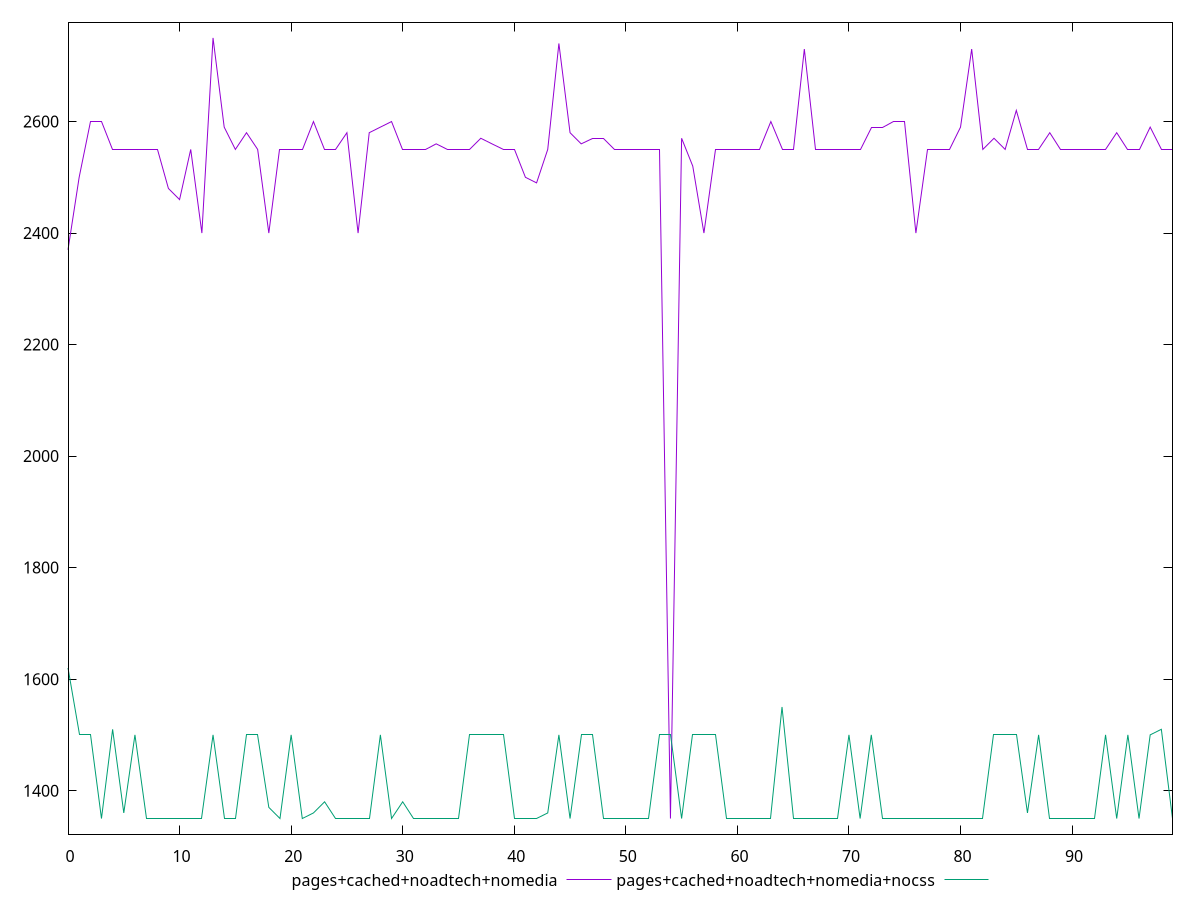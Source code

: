 reset

$pagesCachedNoadtechNomedia <<EOF
0 2370
1 2500
2 2600
3 2600
4 2550
5 2550
6 2550
7 2550
8 2550
9 2480
10 2460
11 2550
12 2400
13 2750
14 2590
15 2550
16 2580
17 2550
18 2400
19 2550
20 2550
21 2550
22 2600
23 2550
24 2550
25 2580
26 2400
27 2580
28 2590
29 2600
30 2550
31 2550
32 2550
33 2560
34 2550
35 2550
36 2550
37 2570
38 2560
39 2550
40 2550
41 2500
42 2490
43 2550
44 2740
45 2580
46 2560
47 2570
48 2570
49 2550
50 2550
51 2550
52 2550
53 2550
54 1350
55 2570
56 2520
57 2400
58 2550
59 2550
60 2550
61 2550
62 2550
63 2600
64 2550
65 2550
66 2730
67 2550
68 2550
69 2550
70 2550
71 2550
72 2590
73 2590
74 2600
75 2600
76 2400
77 2550
78 2550
79 2550
80 2590
81 2730
82 2550
83 2570
84 2550
85 2620
86 2550
87 2550
88 2580
89 2550
90 2550
91 2550
92 2550
93 2550
94 2580
95 2550
96 2550
97 2590
98 2550
99 2550
EOF

$pagesCachedNoadtechNomediaNocss <<EOF
0 1620
1 1500
2 1500
3 1350
4 1510
5 1360
6 1500
7 1350
8 1350
9 1350
10 1350
11 1350
12 1350
13 1500
14 1350
15 1350
16 1500
17 1500
18 1370
19 1350
20 1500
21 1350
22 1360
23 1380
24 1350
25 1350
26 1350
27 1350
28 1500
29 1350
30 1380
31 1350
32 1350
33 1350
34 1350
35 1350
36 1500
37 1500
38 1500
39 1500
40 1350
41 1350
42 1350
43 1360
44 1500
45 1350
46 1500
47 1500
48 1350
49 1350
50 1350
51 1350
52 1350
53 1500
54 1500
55 1350
56 1500
57 1500
58 1500
59 1350
60 1350
61 1350
62 1350
63 1350
64 1550
65 1350
66 1350
67 1350
68 1350
69 1350
70 1500
71 1350
72 1500
73 1350
74 1350
75 1350
76 1350
77 1350
78 1350
79 1350
80 1350
81 1350
82 1350
83 1500
84 1500
85 1500
86 1360
87 1500
88 1350
89 1350
90 1350
91 1350
92 1350
93 1500
94 1350
95 1500
96 1350
97 1500
98 1510
99 1350
EOF

set key outside below
set xrange [0:99]
set yrange [1322:2778]
set trange [1322:2778]
set terminal svg size 640, 520 enhanced background rgb 'white'
set output "report_00017_2021-02-10T15-08-03.406Z/uses-text-compression/comparison/line/3_vs_4.svg"

plot $pagesCachedNoadtechNomedia title "pages+cached+noadtech+nomedia" with line, \
     $pagesCachedNoadtechNomediaNocss title "pages+cached+noadtech+nomedia+nocss" with line

reset
